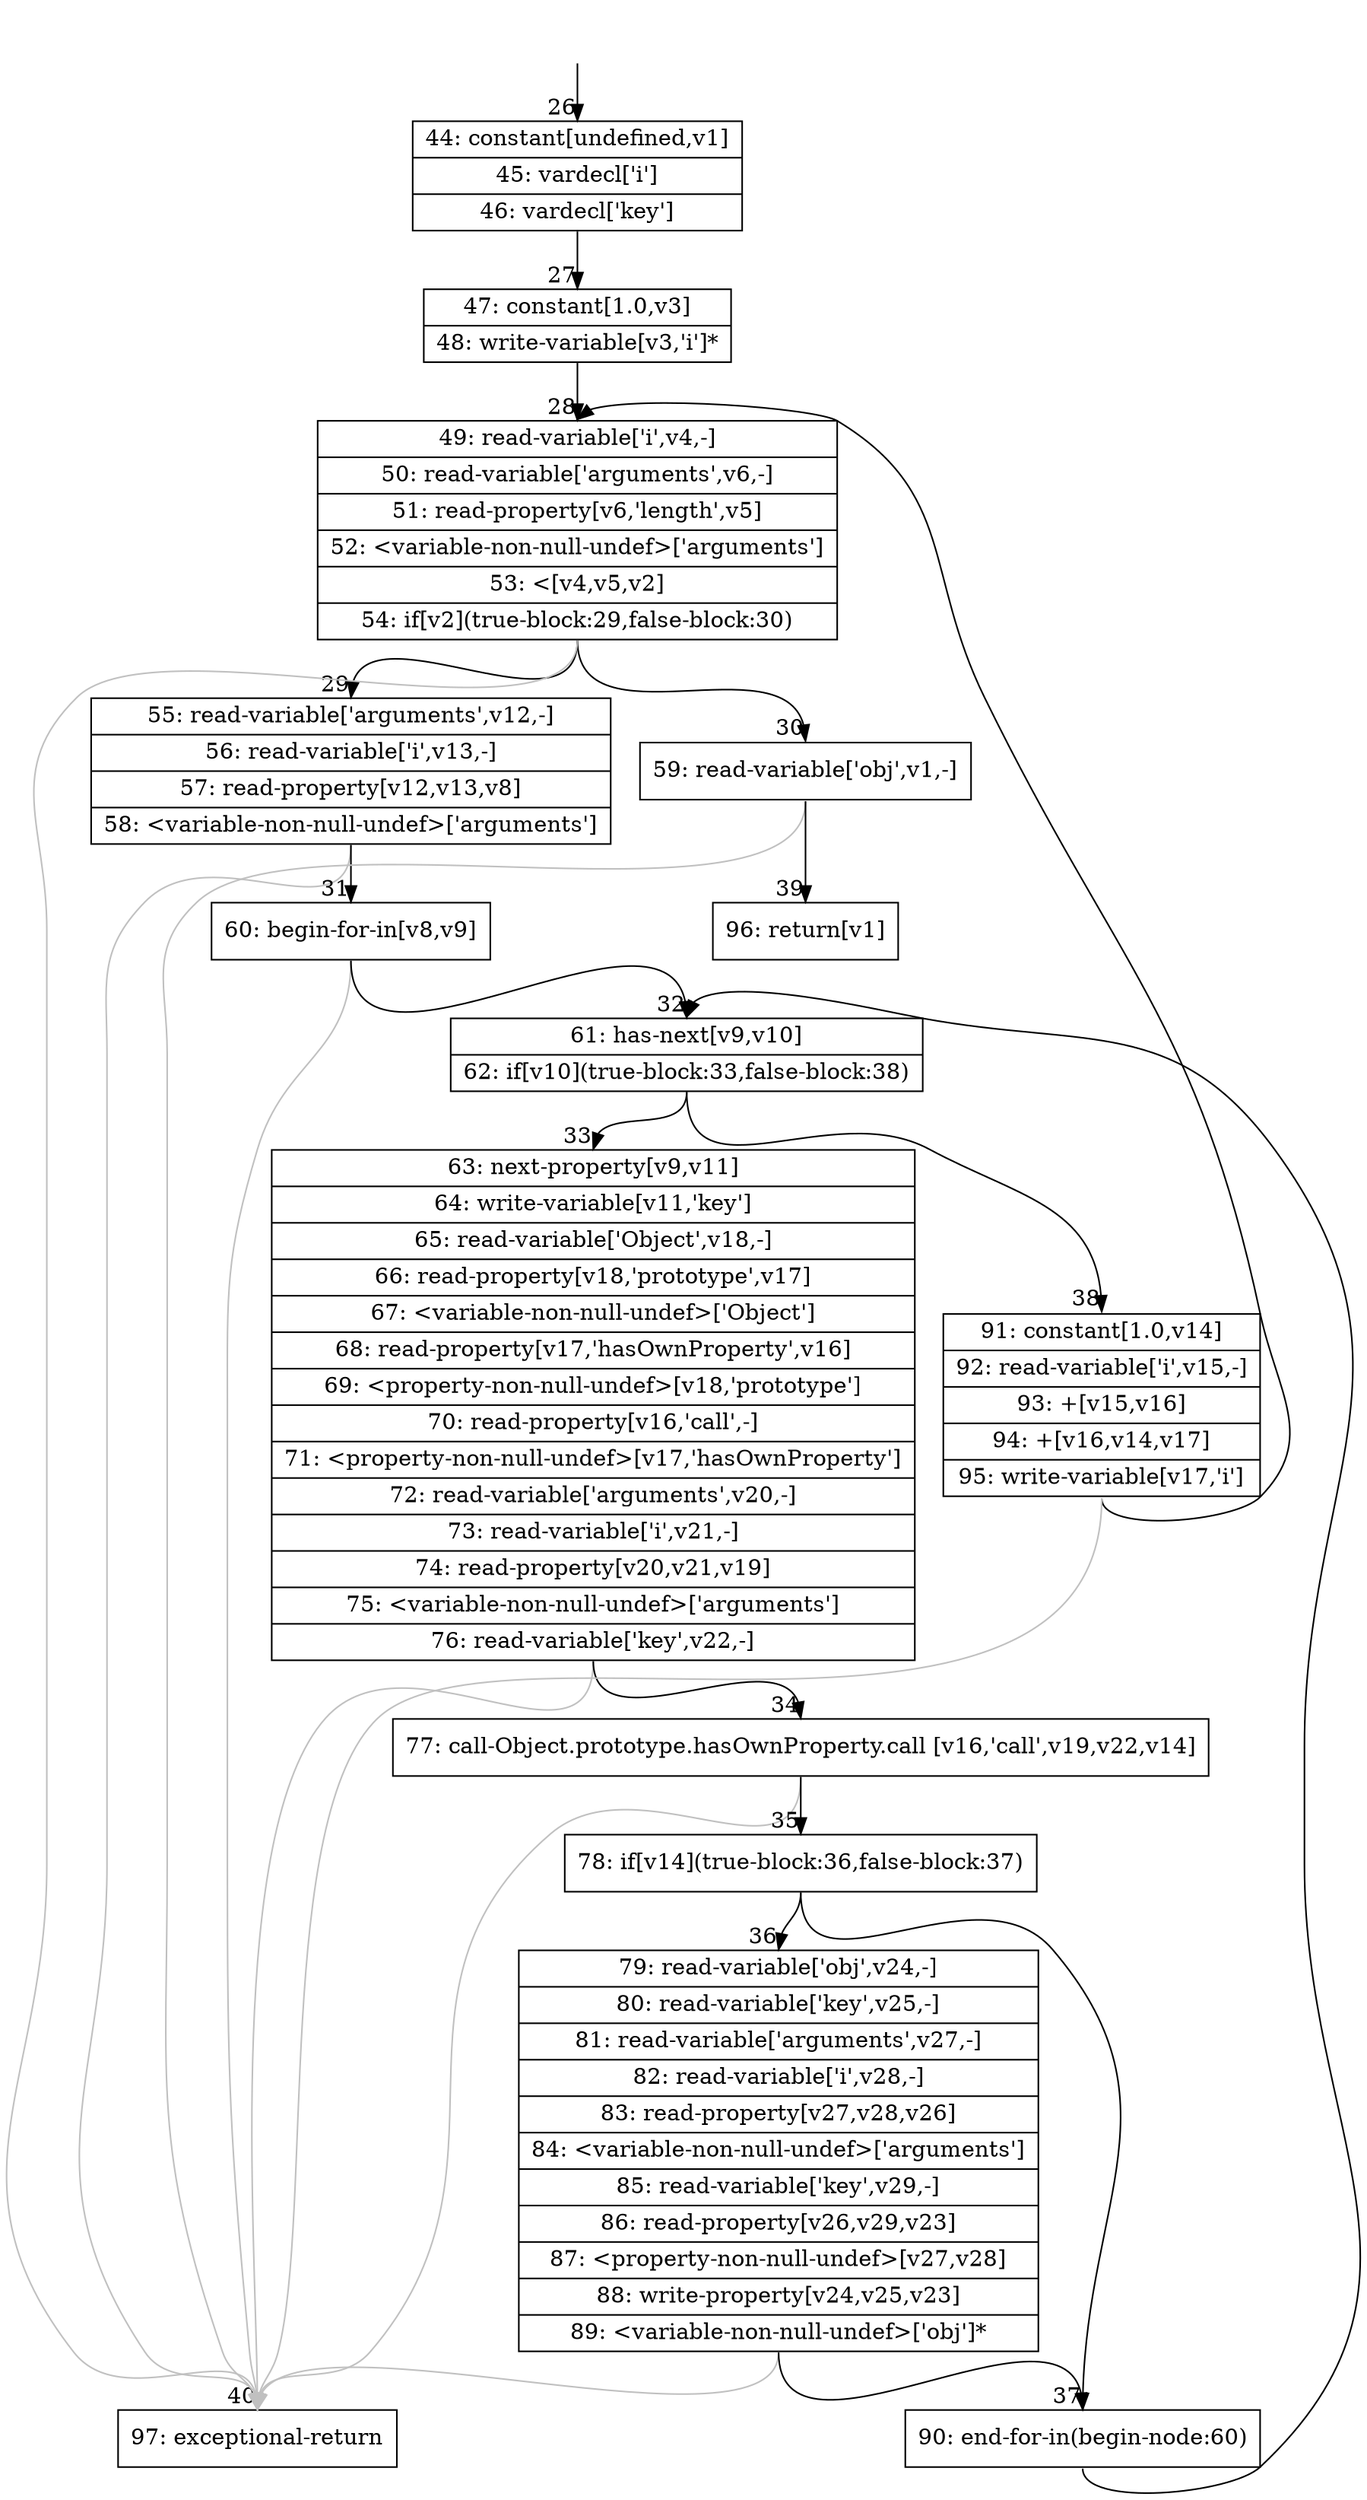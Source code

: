 digraph {
rankdir="TD"
BB_entry5[shape=none,label=""];
BB_entry5 -> BB26 [tailport=s, headport=n, headlabel="    26"]
BB26 [shape=record label="{44: constant[undefined,v1]|45: vardecl['i']|46: vardecl['key']}" ] 
BB26 -> BB27 [tailport=s, headport=n, headlabel="      27"]
BB27 [shape=record label="{47: constant[1.0,v3]|48: write-variable[v3,'i']*}" ] 
BB27 -> BB28 [tailport=s, headport=n, headlabel="      28"]
BB28 [shape=record label="{49: read-variable['i',v4,-]|50: read-variable['arguments',v6,-]|51: read-property[v6,'length',v5]|52: \<variable-non-null-undef\>['arguments']|53: \<[v4,v5,v2]|54: if[v2](true-block:29,false-block:30)}" ] 
BB28 -> BB29 [tailport=s, headport=n, headlabel="      29"]
BB28 -> BB30 [tailport=s, headport=n, headlabel="      30"]
BB28 -> BB40 [tailport=s, headport=n, color=gray, headlabel="      40"]
BB29 [shape=record label="{55: read-variable['arguments',v12,-]|56: read-variable['i',v13,-]|57: read-property[v12,v13,v8]|58: \<variable-non-null-undef\>['arguments']}" ] 
BB29 -> BB31 [tailport=s, headport=n, headlabel="      31"]
BB29 -> BB40 [tailport=s, headport=n, color=gray]
BB30 [shape=record label="{59: read-variable['obj',v1,-]}" ] 
BB30 -> BB39 [tailport=s, headport=n, headlabel="      39"]
BB30 -> BB40 [tailport=s, headport=n, color=gray]
BB31 [shape=record label="{60: begin-for-in[v8,v9]}" ] 
BB31 -> BB32 [tailport=s, headport=n, headlabel="      32"]
BB31 -> BB40 [tailport=s, headport=n, color=gray]
BB32 [shape=record label="{61: has-next[v9,v10]|62: if[v10](true-block:33,false-block:38)}" ] 
BB32 -> BB33 [tailport=s, headport=n, headlabel="      33"]
BB32 -> BB38 [tailport=s, headport=n, headlabel="      38"]
BB33 [shape=record label="{63: next-property[v9,v11]|64: write-variable[v11,'key']|65: read-variable['Object',v18,-]|66: read-property[v18,'prototype',v17]|67: \<variable-non-null-undef\>['Object']|68: read-property[v17,'hasOwnProperty',v16]|69: \<property-non-null-undef\>[v18,'prototype']|70: read-property[v16,'call',-]|71: \<property-non-null-undef\>[v17,'hasOwnProperty']|72: read-variable['arguments',v20,-]|73: read-variable['i',v21,-]|74: read-property[v20,v21,v19]|75: \<variable-non-null-undef\>['arguments']|76: read-variable['key',v22,-]}" ] 
BB33 -> BB34 [tailport=s, headport=n, headlabel="      34"]
BB33 -> BB40 [tailport=s, headport=n, color=gray]
BB34 [shape=record label="{77: call-Object.prototype.hasOwnProperty.call [v16,'call',v19,v22,v14]}" ] 
BB34 -> BB35 [tailport=s, headport=n, headlabel="      35"]
BB34 -> BB40 [tailport=s, headport=n, color=gray]
BB35 [shape=record label="{78: if[v14](true-block:36,false-block:37)}" ] 
BB35 -> BB36 [tailport=s, headport=n, headlabel="      36"]
BB35 -> BB37 [tailport=s, headport=n, headlabel="      37"]
BB36 [shape=record label="{79: read-variable['obj',v24,-]|80: read-variable['key',v25,-]|81: read-variable['arguments',v27,-]|82: read-variable['i',v28,-]|83: read-property[v27,v28,v26]|84: \<variable-non-null-undef\>['arguments']|85: read-variable['key',v29,-]|86: read-property[v26,v29,v23]|87: \<property-non-null-undef\>[v27,v28]|88: write-property[v24,v25,v23]|89: \<variable-non-null-undef\>['obj']*}" ] 
BB36 -> BB37 [tailport=s, headport=n]
BB36 -> BB40 [tailport=s, headport=n, color=gray]
BB37 [shape=record label="{90: end-for-in(begin-node:60)}" ] 
BB37 -> BB32 [tailport=s, headport=n]
BB38 [shape=record label="{91: constant[1.0,v14]|92: read-variable['i',v15,-]|93: +[v15,v16]|94: +[v16,v14,v17]|95: write-variable[v17,'i']}" ] 
BB38 -> BB28 [tailport=s, headport=n]
BB38 -> BB40 [tailport=s, headport=n, color=gray]
BB39 [shape=record label="{96: return[v1]}" ] 
BB40 [shape=record label="{97: exceptional-return}" ] 
//#$~ 67
}
